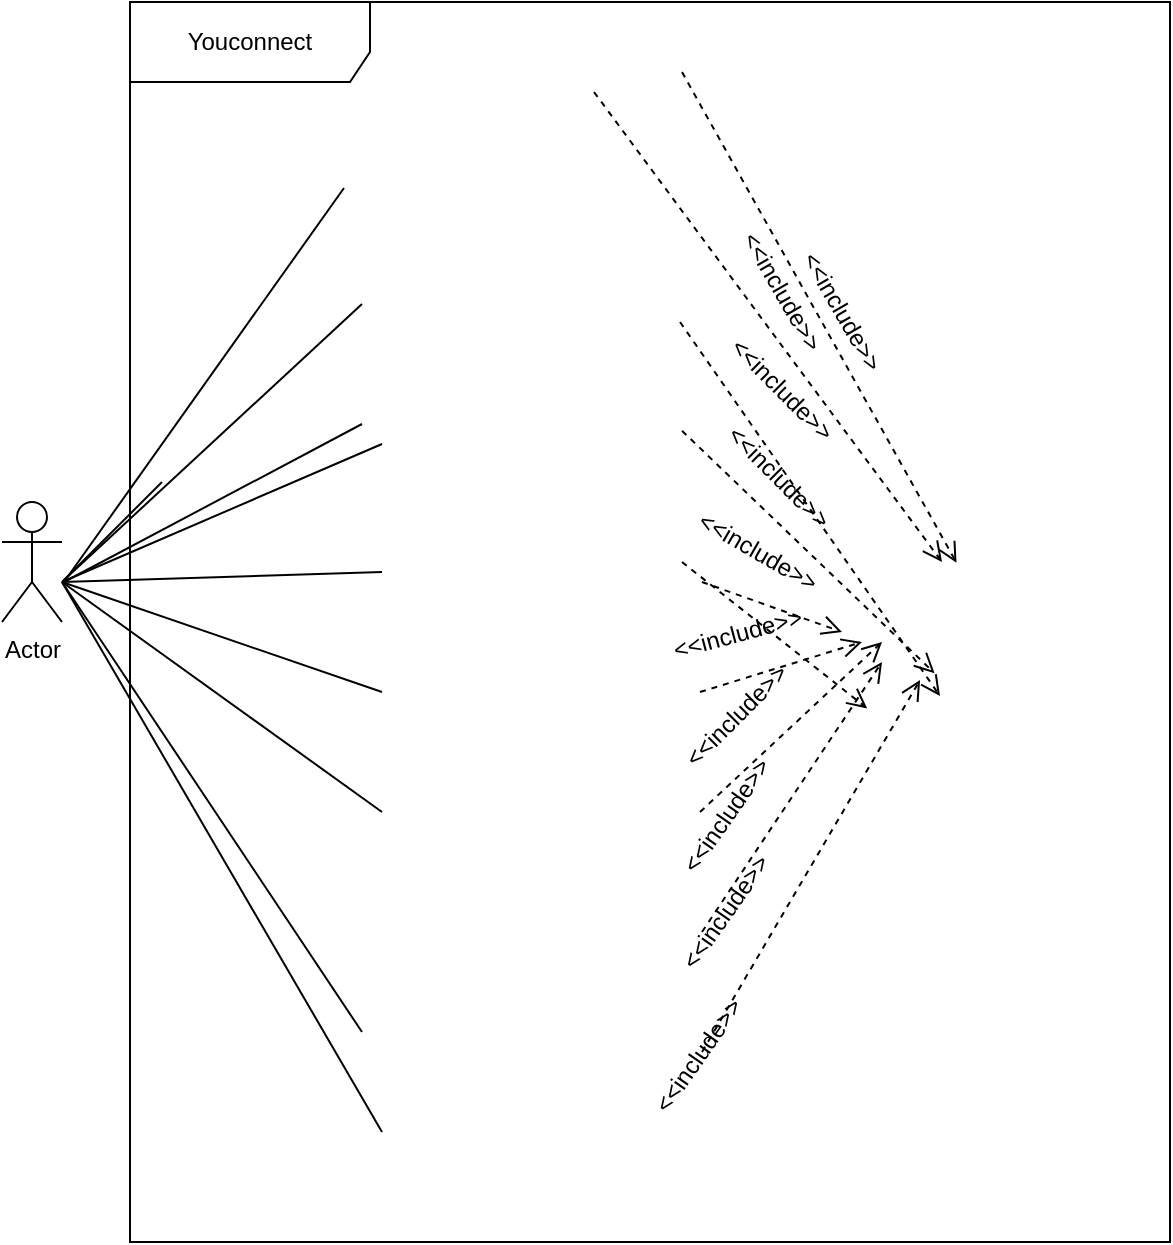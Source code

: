 <mxfile>
    <diagram id="eDpUTrI8W1gnL8oHjOII" name="use case">
        <mxGraphModel dx="1505" dy="785" grid="1" gridSize="10" guides="1" tooltips="1" connect="1" arrows="1" fold="1" page="1" pageScale="1" pageWidth="850" pageHeight="1100" math="0" shadow="0">
            <root>
                <mxCell id="0"/>
                <mxCell id="1" parent="0"/>
                <mxCell id="2" value="Youconnect" style="shape=umlFrame;whiteSpace=wrap;html=1;width=120;height=40;" parent="1" vertex="1">
                    <mxGeometry x="124" y="20" width="520" height="620" as="geometry"/>
                </mxCell>
                <mxCell id="3" value="Actor" style="shape=umlActor;verticalLabelPosition=bottom;verticalAlign=top;html=1;" parent="1" vertex="1">
                    <mxGeometry x="60" y="270" width="30" height="60" as="geometry"/>
                </mxCell>
                <mxCell id="19" value="" style="endArrow=none;html=1;entryX=0.026;entryY=0.698;entryDx=0;entryDy=0;entryPerimeter=0;" edge="1" parent="1" target="17">
                    <mxGeometry width="50" height="50" relative="1" as="geometry">
                        <mxPoint x="90" y="310" as="sourcePoint"/>
                        <mxPoint x="140" y="260" as="targetPoint"/>
                    </mxGeometry>
                </mxCell>
                <mxCell id="20" value="" style="endArrow=none;html=1;entryX=0;entryY=0.5;entryDx=0;entryDy=0;" edge="1" parent="1" target="6">
                    <mxGeometry width="50" height="50" relative="1" as="geometry">
                        <mxPoint x="91" y="310" as="sourcePoint"/>
                        <mxPoint x="231" y="113.0" as="targetPoint"/>
                    </mxGeometry>
                </mxCell>
                <mxCell id="21" value="" style="endArrow=none;html=1;entryX=0;entryY=0.5;entryDx=0;entryDy=0;" edge="1" parent="1">
                    <mxGeometry width="50" height="50" relative="1" as="geometry">
                        <mxPoint x="91" y="309" as="sourcePoint"/>
                        <mxPoint x="240" y="171" as="targetPoint"/>
                    </mxGeometry>
                </mxCell>
                <mxCell id="22" value="" style="endArrow=none;html=1;entryX=0;entryY=0.5;entryDx=0;entryDy=0;" edge="1" parent="1">
                    <mxGeometry width="50" height="50" relative="1" as="geometry">
                        <mxPoint x="91" y="310" as="sourcePoint"/>
                        <mxPoint x="240" y="231" as="targetPoint"/>
                    </mxGeometry>
                </mxCell>
                <mxCell id="25" value="" style="endArrow=none;html=1;entryX=0;entryY=0.5;entryDx=0;entryDy=0;" edge="1" parent="1" target="10">
                    <mxGeometry width="50" height="50" relative="1" as="geometry">
                        <mxPoint x="90" y="310" as="sourcePoint"/>
                        <mxPoint x="250" y="241" as="targetPoint"/>
                    </mxGeometry>
                </mxCell>
                <mxCell id="26" value="" style="endArrow=none;html=1;entryX=0;entryY=0.5;entryDx=0;entryDy=0;" edge="1" parent="1" target="11">
                    <mxGeometry width="50" height="50" relative="1" as="geometry">
                        <mxPoint x="90" y="310" as="sourcePoint"/>
                        <mxPoint x="250" y="305" as="targetPoint"/>
                    </mxGeometry>
                </mxCell>
                <mxCell id="27" value="" style="endArrow=none;html=1;entryX=0;entryY=0.5;entryDx=0;entryDy=0;" edge="1" parent="1" target="12">
                    <mxGeometry width="50" height="50" relative="1" as="geometry">
                        <mxPoint x="90" y="310" as="sourcePoint"/>
                        <mxPoint x="250" y="365" as="targetPoint"/>
                    </mxGeometry>
                </mxCell>
                <mxCell id="28" value="" style="endArrow=none;html=1;entryX=0;entryY=0.5;entryDx=0;entryDy=0;" edge="1" parent="1" target="13">
                    <mxGeometry width="50" height="50" relative="1" as="geometry">
                        <mxPoint x="90" y="310" as="sourcePoint"/>
                        <mxPoint x="250.0" y="425" as="targetPoint"/>
                    </mxGeometry>
                </mxCell>
                <mxCell id="29" value="" style="endArrow=none;html=1;entryX=0;entryY=0.5;entryDx=0;entryDy=0;" edge="1" parent="1">
                    <mxGeometry width="50" height="50" relative="1" as="geometry">
                        <mxPoint x="90" y="310" as="sourcePoint"/>
                        <mxPoint x="240.0" y="535" as="targetPoint"/>
                    </mxGeometry>
                </mxCell>
                <mxCell id="30" value="" style="endArrow=none;html=1;" edge="1" parent="1">
                    <mxGeometry width="50" height="50" relative="1" as="geometry">
                        <mxPoint x="90" y="310" as="sourcePoint"/>
                        <mxPoint x="250" y="585" as="targetPoint"/>
                    </mxGeometry>
                </mxCell>
                <mxCell id="32" value="" style="html=1;verticalAlign=bottom;endArrow=open;dashed=1;endSize=8;exitX=1;exitY=0.5;exitDx=0;exitDy=0;" edge="1" parent="1">
                    <mxGeometry x="0.324" y="56" relative="1" as="geometry">
                        <mxPoint x="400" y="55" as="sourcePoint"/>
                        <mxPoint x="537.253" y="300.372" as="targetPoint"/>
                        <mxPoint as="offset"/>
                    </mxGeometry>
                </mxCell>
                <mxCell id="33" value="" style="html=1;verticalAlign=bottom;endArrow=open;dashed=1;endSize=8;exitX=1;exitY=0.5;exitDx=0;exitDy=0;" edge="1" parent="1" source="6">
                    <mxGeometry x="0.324" y="56" relative="1" as="geometry">
                        <mxPoint x="356" y="65" as="sourcePoint"/>
                        <mxPoint x="530" y="300" as="targetPoint"/>
                        <mxPoint as="offset"/>
                    </mxGeometry>
                </mxCell>
                <mxCell id="34" value="" style="html=1;verticalAlign=bottom;endArrow=open;dashed=1;endSize=8;exitX=1;exitY=0.5;exitDx=0;exitDy=0;" edge="1" parent="1" target="16">
                    <mxGeometry x="0.324" y="56" relative="1" as="geometry">
                        <mxPoint x="399" y="180.0" as="sourcePoint"/>
                        <mxPoint x="529" y="367" as="targetPoint"/>
                        <mxPoint as="offset"/>
                    </mxGeometry>
                </mxCell>
                <mxCell id="35" value="" style="html=1;verticalAlign=bottom;endArrow=open;dashed=1;endSize=8;exitX=1;exitY=0.5;exitDx=0;exitDy=0;entryX=0;entryY=0;entryDx=0;entryDy=0;" edge="1" parent="1" target="16">
                    <mxGeometry x="0.324" y="56" relative="1" as="geometry">
                        <mxPoint x="400" y="234.39" as="sourcePoint"/>
                        <mxPoint x="526.282" y="355.613" as="targetPoint"/>
                        <mxPoint as="offset"/>
                    </mxGeometry>
                </mxCell>
                <mxCell id="37" value="" style="html=1;verticalAlign=bottom;endArrow=open;dashed=1;endSize=8;exitX=1;exitY=0.5;exitDx=0;exitDy=0;entryX=0;entryY=0.5;entryDx=0;entryDy=0;" edge="1" parent="1" target="16">
                    <mxGeometry x="0.324" y="56" relative="1" as="geometry">
                        <mxPoint x="400" y="300.0" as="sourcePoint"/>
                        <mxPoint x="492.618" y="373.19" as="targetPoint"/>
                        <mxPoint as="offset"/>
                    </mxGeometry>
                </mxCell>
                <mxCell id="38" value="" style="html=1;verticalAlign=bottom;endArrow=open;dashed=1;endSize=8;exitX=1;exitY=0.5;exitDx=0;exitDy=0;entryX=0;entryY=0.5;entryDx=0;entryDy=0;" edge="1" parent="1" source="11">
                    <mxGeometry x="0.324" y="56" relative="1" as="geometry">
                        <mxPoint x="410" y="310.0" as="sourcePoint"/>
                        <mxPoint x="480.0" y="335" as="targetPoint"/>
                        <mxPoint as="offset"/>
                    </mxGeometry>
                </mxCell>
                <mxCell id="39" value="" style="html=1;verticalAlign=bottom;endArrow=open;dashed=1;endSize=8;exitX=1;exitY=0.5;exitDx=0;exitDy=0;" edge="1" parent="1" source="12">
                    <mxGeometry x="0.324" y="56" relative="1" as="geometry">
                        <mxPoint x="409" y="365" as="sourcePoint"/>
                        <mxPoint x="490" y="340" as="targetPoint"/>
                        <mxPoint as="offset"/>
                    </mxGeometry>
                </mxCell>
                <mxCell id="40" value="" style="html=1;verticalAlign=bottom;endArrow=open;dashed=1;endSize=8;exitX=1;exitY=0.5;exitDx=0;exitDy=0;entryX=0;entryY=1;entryDx=0;entryDy=0;" edge="1" parent="1" source="13" target="16">
                    <mxGeometry x="0.324" y="56" relative="1" as="geometry">
                        <mxPoint x="409" y="425.0" as="sourcePoint"/>
                        <mxPoint x="500" y="340" as="targetPoint"/>
                        <mxPoint as="offset"/>
                    </mxGeometry>
                </mxCell>
                <mxCell id="41" value="" style="html=1;verticalAlign=bottom;endArrow=open;dashed=1;endSize=8;exitX=1;exitY=0.5;exitDx=0;exitDy=0;entryX=0.244;entryY=0.98;entryDx=0;entryDy=0;entryPerimeter=0;" edge="1" parent="1" source="14" target="16">
                    <mxGeometry x="0.324" y="56" relative="1" as="geometry">
                        <mxPoint x="410" y="485" as="sourcePoint"/>
                        <mxPoint x="500" y="350" as="targetPoint"/>
                        <mxPoint as="offset"/>
                    </mxGeometry>
                </mxCell>
                <mxCell id="42" value="" style="html=1;verticalAlign=bottom;endArrow=open;dashed=1;endSize=8;exitX=1;exitY=0.5;exitDx=0;exitDy=0;entryX=0.269;entryY=1.037;entryDx=0;entryDy=0;entryPerimeter=0;" edge="1" parent="1" source="15" target="16">
                    <mxGeometry x="0.324" y="56" relative="1" as="geometry">
                        <mxPoint x="410.0" y="545" as="sourcePoint"/>
                        <mxPoint x="519.04" y="359" as="targetPoint"/>
                        <mxPoint as="offset"/>
                    </mxGeometry>
                </mxCell>
                <mxCell id="43" value="&amp;lt;&amp;lt;include&amp;gt;&amp;gt;" style="text;html=1;strokeColor=none;fillColor=none;align=center;verticalAlign=middle;whiteSpace=wrap;rounded=0;rotation=60;" vertex="1" parent="1">
                    <mxGeometry x="450" y="160" width="60" height="30" as="geometry"/>
                </mxCell>
                <mxCell id="44" value="&amp;lt;&amp;lt;include&amp;gt;&amp;gt;" style="text;html=1;strokeColor=none;fillColor=none;align=center;verticalAlign=middle;whiteSpace=wrap;rounded=0;rotation=60;" vertex="1" parent="1">
                    <mxGeometry x="420" y="150" width="60" height="30" as="geometry"/>
                </mxCell>
                <mxCell id="45" value="&amp;lt;&amp;lt;include&amp;gt;&amp;gt;" style="text;html=1;strokeColor=none;fillColor=none;align=center;verticalAlign=middle;whiteSpace=wrap;rounded=0;rotation=45;" vertex="1" parent="1">
                    <mxGeometry x="420" y="199" width="60" height="30" as="geometry"/>
                </mxCell>
                <mxCell id="46" value="&amp;lt;&amp;lt;include&amp;gt;&amp;gt;" style="text;html=1;strokeColor=none;fillColor=none;align=center;verticalAlign=middle;whiteSpace=wrap;rounded=0;rotation=45;" vertex="1" parent="1">
                    <mxGeometry x="420.47" y="244.85" width="56" height="27" as="geometry"/>
                </mxCell>
                <mxCell id="47" value="&amp;lt;&amp;lt;include&amp;gt;&amp;gt;" style="text;html=1;strokeColor=none;fillColor=none;align=center;verticalAlign=middle;whiteSpace=wrap;rounded=0;rotation=30;" vertex="1" parent="1">
                    <mxGeometry x="410" y="281.5" width="56" height="27" as="geometry"/>
                </mxCell>
                <mxCell id="49" value="&amp;lt;&amp;lt;include&amp;gt;&amp;gt;" style="text;html=1;strokeColor=none;fillColor=none;align=center;verticalAlign=middle;whiteSpace=wrap;rounded=0;rotation=-15;" vertex="1" parent="1">
                    <mxGeometry x="400" y="322.5" width="56" height="27" as="geometry"/>
                </mxCell>
                <mxCell id="50" value="&amp;lt;&amp;lt;include&amp;gt;&amp;gt;" style="text;html=1;strokeColor=none;fillColor=none;align=center;verticalAlign=middle;whiteSpace=wrap;rounded=0;rotation=-45;" vertex="1" parent="1">
                    <mxGeometry x="399" y="363" width="56" height="27" as="geometry"/>
                </mxCell>
                <mxCell id="51" value="&amp;lt;&amp;lt;include&amp;gt;&amp;gt;" style="text;html=1;strokeColor=none;fillColor=none;align=center;verticalAlign=middle;whiteSpace=wrap;rounded=0;rotation=-55;" vertex="1" parent="1">
                    <mxGeometry x="394" y="413" width="56" height="27" as="geometry"/>
                </mxCell>
                <mxCell id="52" value="&amp;lt;&amp;lt;include&amp;gt;&amp;gt;" style="text;html=1;strokeColor=none;fillColor=none;align=center;verticalAlign=middle;whiteSpace=wrap;rounded=0;rotation=-55;" vertex="1" parent="1">
                    <mxGeometry x="394" y="461.5" width="56" height="27" as="geometry"/>
                </mxCell>
                <mxCell id="54" value="&amp;lt;&amp;lt;include&amp;gt;&amp;gt;" style="text;html=1;strokeColor=none;fillColor=none;align=center;verticalAlign=middle;whiteSpace=wrap;rounded=0;rotation=-55;" vertex="1" parent="1">
                    <mxGeometry x="380" y="533" width="56" height="27" as="geometry"/>
                </mxCell>
            </root>
        </mxGraphModel>
    </diagram>
</mxfile>